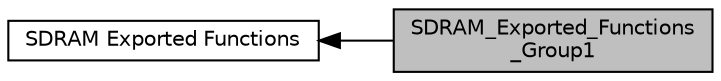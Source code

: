 digraph "SDRAM_Exported_Functions_Group1"
{
  edge [fontname="Helvetica",fontsize="10",labelfontname="Helvetica",labelfontsize="10"];
  node [fontname="Helvetica",fontsize="10",shape=record];
  rankdir=LR;
  Node1 [label="SDRAM Exported Functions",height=0.2,width=0.4,color="black", fillcolor="white", style="filled",URL="$group___s_d_r_a_m___exported___functions.html"];
  Node0 [label="SDRAM_Exported_Functions\l_Group1",height=0.2,width=0.4,color="black", fillcolor="grey75", style="filled", fontcolor="black"];
  Node1->Node0 [shape=plaintext, dir="back", style="solid"];
}

